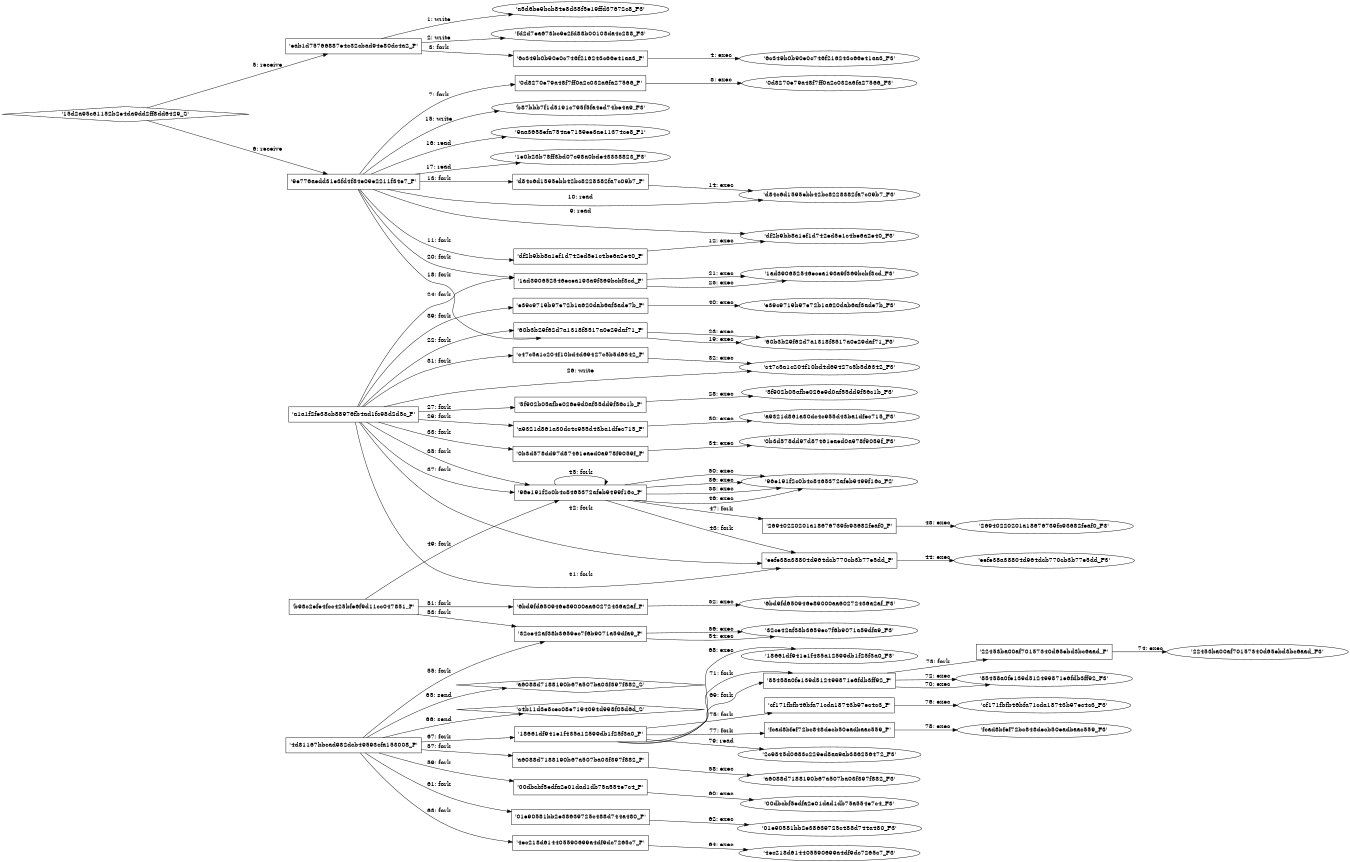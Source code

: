 digraph "D:\Learning\Paper\apt\基于CTI的攻击预警\Dataset\攻击图\ASGfromALLCTI\SWEED Exposing years of Agent Tesla campaigns.dot" {
rankdir="LR"
size="9"
fixedsize="false"
splines="true"
nodesep=0.3
ranksep=0
fontsize=10
overlap="scalexy"
engine= "neato"
	"'a5d6be9bcb84e8d38f5e19ffd37672c8_F3'" [node_type=file shape=ellipse]
	"'eab1d75766887e4c32cbad94e80dc4a2_P'" [node_type=Process shape=box]
	"'eab1d75766887e4c32cbad94e80dc4a2_P'" -> "'a5d6be9bcb84e8d38f5e19ffd37672c8_F3'" [label="1: write"]
	"'fd2d7ea673bc9e2fd88b00108da4c288_F3'" [node_type=file shape=ellipse]
	"'eab1d75766887e4c32cbad94e80dc4a2_P'" [node_type=Process shape=box]
	"'eab1d75766887e4c32cbad94e80dc4a2_P'" -> "'fd2d7ea673bc9e2fd88b00108da4c288_F3'" [label="2: write"]
	"'eab1d75766887e4c32cbad94e80dc4a2_P'" [node_type=Process shape=box]
	"'6c349b0b90e0c746f216243c66e41aa3_P'" [node_type=Process shape=box]
	"'eab1d75766887e4c32cbad94e80dc4a2_P'" -> "'6c349b0b90e0c746f216243c66e41aa3_P'" [label="3: fork"]
	"'6c349b0b90e0c746f216243c66e41aa3_P'" [node_type=Process shape=box]
	"'6c349b0b90e0c746f216243c66e41aa3_F3'" [node_type=File shape=ellipse]
	"'6c349b0b90e0c746f216243c66e41aa3_P'" -> "'6c349b0b90e0c746f216243c66e41aa3_F3'" [label="4: exec"]
	"'eab1d75766887e4c32cbad94e80dc4a2_P'" [node_type=Process shape=box]
	"'15d2a95c61152b2e4da9dd2ff8dd6429_S'" [node_type=Socket shape=diamond]
	"'15d2a95c61152b2e4da9dd2ff8dd6429_S'" -> "'eab1d75766887e4c32cbad94e80dc4a2_P'" [label="5: receive"]
	"'9e776aedd31e3fd4f84e09e2211f34e7_P'" [node_type=Process shape=box]
	"'15d2a95c61152b2e4da9dd2ff8dd6429_S'" [node_type=Socket shape=diamond]
	"'15d2a95c61152b2e4da9dd2ff8dd6429_S'" -> "'9e776aedd31e3fd4f84e09e2211f34e7_P'" [label="6: receive"]
	"'9e776aedd31e3fd4f84e09e2211f34e7_P'" [node_type=Process shape=box]
	"'0d8270e79a48f7ff0a2c032a6fa27566_P'" [node_type=Process shape=box]
	"'9e776aedd31e3fd4f84e09e2211f34e7_P'" -> "'0d8270e79a48f7ff0a2c032a6fa27566_P'" [label="7: fork"]
	"'0d8270e79a48f7ff0a2c032a6fa27566_P'" [node_type=Process shape=box]
	"'0d8270e79a48f7ff0a2c032a6fa27566_F3'" [node_type=File shape=ellipse]
	"'0d8270e79a48f7ff0a2c032a6fa27566_P'" -> "'0d8270e79a48f7ff0a2c032a6fa27566_F3'" [label="8: exec"]
	"'df2b9bb8a1ef1d742ed5e1c4be6a2e40_F3'" [node_type=file shape=ellipse]
	"'9e776aedd31e3fd4f84e09e2211f34e7_P'" [node_type=Process shape=box]
	"'9e776aedd31e3fd4f84e09e2211f34e7_P'" -> "'df2b9bb8a1ef1d742ed5e1c4be6a2e40_F3'" [label="9: read"]
	"'d84c6d1595ebb42bc8228382fa7c09b7_F3'" [node_type=file shape=ellipse]
	"'9e776aedd31e3fd4f84e09e2211f34e7_P'" [node_type=Process shape=box]
	"'9e776aedd31e3fd4f84e09e2211f34e7_P'" -> "'d84c6d1595ebb42bc8228382fa7c09b7_F3'" [label="10: read"]
	"'9e776aedd31e3fd4f84e09e2211f34e7_P'" [node_type=Process shape=box]
	"'df2b9bb8a1ef1d742ed5e1c4be6a2e40_P'" [node_type=Process shape=box]
	"'9e776aedd31e3fd4f84e09e2211f34e7_P'" -> "'df2b9bb8a1ef1d742ed5e1c4be6a2e40_P'" [label="11: fork"]
	"'df2b9bb8a1ef1d742ed5e1c4be6a2e40_P'" [node_type=Process shape=box]
	"'df2b9bb8a1ef1d742ed5e1c4be6a2e40_F3'" [node_type=File shape=ellipse]
	"'df2b9bb8a1ef1d742ed5e1c4be6a2e40_P'" -> "'df2b9bb8a1ef1d742ed5e1c4be6a2e40_F3'" [label="12: exec"]
	"'9e776aedd31e3fd4f84e09e2211f34e7_P'" [node_type=Process shape=box]
	"'d84c6d1595ebb42bc8228382fa7c09b7_P'" [node_type=Process shape=box]
	"'9e776aedd31e3fd4f84e09e2211f34e7_P'" -> "'d84c6d1595ebb42bc8228382fa7c09b7_P'" [label="13: fork"]
	"'d84c6d1595ebb42bc8228382fa7c09b7_P'" [node_type=Process shape=box]
	"'d84c6d1595ebb42bc8228382fa7c09b7_F3'" [node_type=File shape=ellipse]
	"'d84c6d1595ebb42bc8228382fa7c09b7_P'" -> "'d84c6d1595ebb42bc8228382fa7c09b7_F3'" [label="14: exec"]
	"'b87bbb7f1d5191c795f5fa4ed74be4a9_F3'" [node_type=file shape=ellipse]
	"'9e776aedd31e3fd4f84e09e2211f34e7_P'" [node_type=Process shape=box]
	"'9e776aedd31e3fd4f84e09e2211f34e7_P'" -> "'b87bbb7f1d5191c795f5fa4ed74be4a9_F3'" [label="15: write"]
	"'9aa3658efa754ae7159ee3ae11374ce8_F1'" [node_type=file shape=ellipse]
	"'9e776aedd31e3fd4f84e09e2211f34e7_P'" [node_type=Process shape=box]
	"'9e776aedd31e3fd4f84e09e2211f34e7_P'" -> "'9aa3658efa754ae7159ee3ae11374ce8_F1'" [label="16: read"]
	"'1e0b23b78ff3bd07c98a0bde43338823_F3'" [node_type=file shape=ellipse]
	"'9e776aedd31e3fd4f84e09e2211f34e7_P'" [node_type=Process shape=box]
	"'9e776aedd31e3fd4f84e09e2211f34e7_P'" -> "'1e0b23b78ff3bd07c98a0bde43338823_F3'" [label="17: read"]
	"'9e776aedd31e3fd4f84e09e2211f34e7_P'" [node_type=Process shape=box]
	"'60b3b29f62d7a1318f8517a0e29daf71_P'" [node_type=Process shape=box]
	"'9e776aedd31e3fd4f84e09e2211f34e7_P'" -> "'60b3b29f62d7a1318f8517a0e29daf71_P'" [label="18: fork"]
	"'60b3b29f62d7a1318f8517a0e29daf71_P'" [node_type=Process shape=box]
	"'60b3b29f62d7a1318f8517a0e29daf71_F3'" [node_type=File shape=ellipse]
	"'60b3b29f62d7a1318f8517a0e29daf71_P'" -> "'60b3b29f62d7a1318f8517a0e29daf71_F3'" [label="19: exec"]
	"'9e776aedd31e3fd4f84e09e2211f34e7_P'" [node_type=Process shape=box]
	"'1ad390652546ecea193a9f369bcbf3cd_P'" [node_type=Process shape=box]
	"'9e776aedd31e3fd4f84e09e2211f34e7_P'" -> "'1ad390652546ecea193a9f369bcbf3cd_P'" [label="20: fork"]
	"'1ad390652546ecea193a9f369bcbf3cd_P'" [node_type=Process shape=box]
	"'1ad390652546ecea193a9f369bcbf3cd_F3'" [node_type=File shape=ellipse]
	"'1ad390652546ecea193a9f369bcbf3cd_P'" -> "'1ad390652546ecea193a9f369bcbf3cd_F3'" [label="21: exec"]
	"'a1a1f2fe38cb88976fb4ad1fc98d2d5c_P'" [node_type=Process shape=box]
	"'60b3b29f62d7a1318f8517a0e29daf71_P'" [node_type=Process shape=box]
	"'a1a1f2fe38cb88976fb4ad1fc98d2d5c_P'" -> "'60b3b29f62d7a1318f8517a0e29daf71_P'" [label="22: fork"]
	"'60b3b29f62d7a1318f8517a0e29daf71_P'" [node_type=Process shape=box]
	"'60b3b29f62d7a1318f8517a0e29daf71_F3'" [node_type=File shape=ellipse]
	"'60b3b29f62d7a1318f8517a0e29daf71_P'" -> "'60b3b29f62d7a1318f8517a0e29daf71_F3'" [label="23: exec"]
	"'a1a1f2fe38cb88976fb4ad1fc98d2d5c_P'" [node_type=Process shape=box]
	"'1ad390652546ecea193a9f369bcbf3cd_P'" [node_type=Process shape=box]
	"'a1a1f2fe38cb88976fb4ad1fc98d2d5c_P'" -> "'1ad390652546ecea193a9f369bcbf3cd_P'" [label="24: fork"]
	"'1ad390652546ecea193a9f369bcbf3cd_P'" [node_type=Process shape=box]
	"'1ad390652546ecea193a9f369bcbf3cd_F3'" [node_type=File shape=ellipse]
	"'1ad390652546ecea193a9f369bcbf3cd_P'" -> "'1ad390652546ecea193a9f369bcbf3cd_F3'" [label="25: exec"]
	"'c47c5a1c204f10bd4d69427c5b5d6342_F3'" [node_type=file shape=ellipse]
	"'a1a1f2fe38cb88976fb4ad1fc98d2d5c_P'" [node_type=Process shape=box]
	"'a1a1f2fe38cb88976fb4ad1fc98d2d5c_P'" -> "'c47c5a1c204f10bd4d69427c5b5d6342_F3'" [label="26: write"]
	"'a1a1f2fe38cb88976fb4ad1fc98d2d5c_P'" [node_type=Process shape=box]
	"'5f902b05afbe026e9d0af55dd9f56c1b_P'" [node_type=Process shape=box]
	"'a1a1f2fe38cb88976fb4ad1fc98d2d5c_P'" -> "'5f902b05afbe026e9d0af55dd9f56c1b_P'" [label="27: fork"]
	"'5f902b05afbe026e9d0af55dd9f56c1b_P'" [node_type=Process shape=box]
	"'5f902b05afbe026e9d0af55dd9f56c1b_F3'" [node_type=File shape=ellipse]
	"'5f902b05afbe026e9d0af55dd9f56c1b_P'" -> "'5f902b05afbe026e9d0af55dd9f56c1b_F3'" [label="28: exec"]
	"'a1a1f2fe38cb88976fb4ad1fc98d2d5c_P'" [node_type=Process shape=box]
	"'a9321d861a30dc4c955d43ba1dfec715_P'" [node_type=Process shape=box]
	"'a1a1f2fe38cb88976fb4ad1fc98d2d5c_P'" -> "'a9321d861a30dc4c955d43ba1dfec715_P'" [label="29: fork"]
	"'a9321d861a30dc4c955d43ba1dfec715_P'" [node_type=Process shape=box]
	"'a9321d861a30dc4c955d43ba1dfec715_F3'" [node_type=File shape=ellipse]
	"'a9321d861a30dc4c955d43ba1dfec715_P'" -> "'a9321d861a30dc4c955d43ba1dfec715_F3'" [label="30: exec"]
	"'a1a1f2fe38cb88976fb4ad1fc98d2d5c_P'" [node_type=Process shape=box]
	"'c47c5a1c204f10bd4d69427c5b5d6342_P'" [node_type=Process shape=box]
	"'a1a1f2fe38cb88976fb4ad1fc98d2d5c_P'" -> "'c47c5a1c204f10bd4d69427c5b5d6342_P'" [label="31: fork"]
	"'c47c5a1c204f10bd4d69427c5b5d6342_P'" [node_type=Process shape=box]
	"'c47c5a1c204f10bd4d69427c5b5d6342_F3'" [node_type=File shape=ellipse]
	"'c47c5a1c204f10bd4d69427c5b5d6342_P'" -> "'c47c5a1c204f10bd4d69427c5b5d6342_F3'" [label="32: exec"]
	"'a1a1f2fe38cb88976fb4ad1fc98d2d5c_P'" [node_type=Process shape=box]
	"'0b3d578dd97d87461eaed0a978f9059f_P'" [node_type=Process shape=box]
	"'a1a1f2fe38cb88976fb4ad1fc98d2d5c_P'" -> "'0b3d578dd97d87461eaed0a978f9059f_P'" [label="33: fork"]
	"'0b3d578dd97d87461eaed0a978f9059f_P'" [node_type=Process shape=box]
	"'0b3d578dd97d87461eaed0a978f9059f_F3'" [node_type=File shape=ellipse]
	"'0b3d578dd97d87461eaed0a978f9059f_P'" -> "'0b3d578dd97d87461eaed0a978f9059f_F3'" [label="34: exec"]
	"'a1a1f2fe38cb88976fb4ad1fc98d2d5c_P'" [node_type=Process shape=box]
	"'96e191f2c0b4c8465372afeb9499f16c_P'" [node_type=Process shape=box]
	"'a1a1f2fe38cb88976fb4ad1fc98d2d5c_P'" -> "'96e191f2c0b4c8465372afeb9499f16c_P'" [label="35: fork"]
	"'96e191f2c0b4c8465372afeb9499f16c_P'" [node_type=Process shape=box]
	"'96e191f2c0b4c8465372afeb9499f16c_F2'" [node_type=File shape=ellipse]
	"'96e191f2c0b4c8465372afeb9499f16c_P'" -> "'96e191f2c0b4c8465372afeb9499f16c_F2'" [label="36: exec"]
	"'a1a1f2fe38cb88976fb4ad1fc98d2d5c_P'" [node_type=Process shape=box]
	"'96e191f2c0b4c8465372afeb9499f16c_P'" [node_type=Process shape=box]
	"'a1a1f2fe38cb88976fb4ad1fc98d2d5c_P'" -> "'96e191f2c0b4c8465372afeb9499f16c_P'" [label="37: fork"]
	"'96e191f2c0b4c8465372afeb9499f16c_P'" [node_type=Process shape=box]
	"'96e191f2c0b4c8465372afeb9499f16c_F2'" [node_type=File shape=ellipse]
	"'96e191f2c0b4c8465372afeb9499f16c_P'" -> "'96e191f2c0b4c8465372afeb9499f16c_F2'" [label="38: exec"]
	"'a1a1f2fe38cb88976fb4ad1fc98d2d5c_P'" [node_type=Process shape=box]
	"'e39c9719b97e72b1a620dab6af3ade7b_P'" [node_type=Process shape=box]
	"'a1a1f2fe38cb88976fb4ad1fc98d2d5c_P'" -> "'e39c9719b97e72b1a620dab6af3ade7b_P'" [label="39: fork"]
	"'e39c9719b97e72b1a620dab6af3ade7b_P'" [node_type=Process shape=box]
	"'e39c9719b97e72b1a620dab6af3ade7b_F3'" [node_type=File shape=ellipse]
	"'e39c9719b97e72b1a620dab6af3ade7b_P'" -> "'e39c9719b97e72b1a620dab6af3ade7b_F3'" [label="40: exec"]
	"'a1a1f2fe38cb88976fb4ad1fc98d2d5c_P'" [node_type=Process shape=box]
	"'eefe38a38804d964dcb770cb3b77e5dd_P'" [node_type=Process shape=box]
	"'a1a1f2fe38cb88976fb4ad1fc98d2d5c_P'" -> "'eefe38a38804d964dcb770cb3b77e5dd_P'" [label="41: fork"]
	"'a1a1f2fe38cb88976fb4ad1fc98d2d5c_P'" [node_type=Process shape=box]
	"'eefe38a38804d964dcb770cb3b77e5dd_P'" [node_type=Process shape=box]
	"'a1a1f2fe38cb88976fb4ad1fc98d2d5c_P'" -> "'eefe38a38804d964dcb770cb3b77e5dd_P'" [label="42: fork"]
	"'96e191f2c0b4c8465372afeb9499f16c_P'" [node_type=Process shape=box]
	"'eefe38a38804d964dcb770cb3b77e5dd_P'" [node_type=Process shape=box]
	"'96e191f2c0b4c8465372afeb9499f16c_P'" -> "'eefe38a38804d964dcb770cb3b77e5dd_P'" [label="43: fork"]
	"'eefe38a38804d964dcb770cb3b77e5dd_P'" [node_type=Process shape=box]
	"'eefe38a38804d964dcb770cb3b77e5dd_F3'" [node_type=File shape=ellipse]
	"'eefe38a38804d964dcb770cb3b77e5dd_P'" -> "'eefe38a38804d964dcb770cb3b77e5dd_F3'" [label="44: exec"]
	"'96e191f2c0b4c8465372afeb9499f16c_P'" [node_type=Process shape=box]
	"'96e191f2c0b4c8465372afeb9499f16c_P'" [node_type=Process shape=box]
	"'96e191f2c0b4c8465372afeb9499f16c_P'" -> "'96e191f2c0b4c8465372afeb9499f16c_P'" [label="45: fork"]
	"'96e191f2c0b4c8465372afeb9499f16c_P'" [node_type=Process shape=box]
	"'96e191f2c0b4c8465372afeb9499f16c_F2'" [node_type=File shape=ellipse]
	"'96e191f2c0b4c8465372afeb9499f16c_P'" -> "'96e191f2c0b4c8465372afeb9499f16c_F2'" [label="46: exec"]
	"'96e191f2c0b4c8465372afeb9499f16c_P'" [node_type=Process shape=box]
	"'26940220201a18676739fc93682feaf0_P'" [node_type=Process shape=box]
	"'96e191f2c0b4c8465372afeb9499f16c_P'" -> "'26940220201a18676739fc93682feaf0_P'" [label="47: fork"]
	"'26940220201a18676739fc93682feaf0_P'" [node_type=Process shape=box]
	"'26940220201a18676739fc93682feaf0_F3'" [node_type=File shape=ellipse]
	"'26940220201a18676739fc93682feaf0_P'" -> "'26940220201a18676739fc93682feaf0_F3'" [label="48: exec"]
	"'b98c2efe4fcc425bfe6f9d11cc047851_P'" [node_type=Process shape=box]
	"'96e191f2c0b4c8465372afeb9499f16c_P'" [node_type=Process shape=box]
	"'b98c2efe4fcc425bfe6f9d11cc047851_P'" -> "'96e191f2c0b4c8465372afeb9499f16c_P'" [label="49: fork"]
	"'96e191f2c0b4c8465372afeb9499f16c_P'" [node_type=Process shape=box]
	"'96e191f2c0b4c8465372afeb9499f16c_F2'" [node_type=File shape=ellipse]
	"'96e191f2c0b4c8465372afeb9499f16c_P'" -> "'96e191f2c0b4c8465372afeb9499f16c_F2'" [label="50: exec"]
	"'b98c2efe4fcc425bfe6f9d11cc047851_P'" [node_type=Process shape=box]
	"'6bd9fd650946e89000aa60272436a2af_P'" [node_type=Process shape=box]
	"'b98c2efe4fcc425bfe6f9d11cc047851_P'" -> "'6bd9fd650946e89000aa60272436a2af_P'" [label="51: fork"]
	"'6bd9fd650946e89000aa60272436a2af_P'" [node_type=Process shape=box]
	"'6bd9fd650946e89000aa60272436a2af_F3'" [node_type=File shape=ellipse]
	"'6bd9fd650946e89000aa60272436a2af_P'" -> "'6bd9fd650946e89000aa60272436a2af_F3'" [label="52: exec"]
	"'b98c2efe4fcc425bfe6f9d11cc047851_P'" [node_type=Process shape=box]
	"'32ce42af38b3659ec7f6b9071a59dfa9_P'" [node_type=Process shape=box]
	"'b98c2efe4fcc425bfe6f9d11cc047851_P'" -> "'32ce42af38b3659ec7f6b9071a59dfa9_P'" [label="53: fork"]
	"'32ce42af38b3659ec7f6b9071a59dfa9_P'" [node_type=Process shape=box]
	"'32ce42af38b3659ec7f6b9071a59dfa9_F3'" [node_type=File shape=ellipse]
	"'32ce42af38b3659ec7f6b9071a59dfa9_P'" -> "'32ce42af38b3659ec7f6b9071a59dfa9_F3'" [label="54: exec"]
	"'4d81167bbcad982dcb49593cfa153008_P'" [node_type=Process shape=box]
	"'32ce42af38b3659ec7f6b9071a59dfa9_P'" [node_type=Process shape=box]
	"'4d81167bbcad982dcb49593cfa153008_P'" -> "'32ce42af38b3659ec7f6b9071a59dfa9_P'" [label="55: fork"]
	"'32ce42af38b3659ec7f6b9071a59dfa9_P'" [node_type=Process shape=box]
	"'32ce42af38b3659ec7f6b9071a59dfa9_F3'" [node_type=File shape=ellipse]
	"'32ce42af38b3659ec7f6b9071a59dfa9_P'" -> "'32ce42af38b3659ec7f6b9071a59dfa9_F3'" [label="56: exec"]
	"'4d81167bbcad982dcb49593cfa153008_P'" [node_type=Process shape=box]
	"'a6088d7188190b67a507ba03f397f882_P'" [node_type=Process shape=box]
	"'4d81167bbcad982dcb49593cfa153008_P'" -> "'a6088d7188190b67a507ba03f397f882_P'" [label="57: fork"]
	"'a6088d7188190b67a507ba03f397f882_P'" [node_type=Process shape=box]
	"'a6088d7188190b67a507ba03f397f882_F3'" [node_type=File shape=ellipse]
	"'a6088d7188190b67a507ba03f397f882_P'" -> "'a6088d7188190b67a507ba03f397f882_F3'" [label="58: exec"]
	"'4d81167bbcad982dcb49593cfa153008_P'" [node_type=Process shape=box]
	"'00dbcbf5edfa2e01dad1db75a554e7c4_P'" [node_type=Process shape=box]
	"'4d81167bbcad982dcb49593cfa153008_P'" -> "'00dbcbf5edfa2e01dad1db75a554e7c4_P'" [label="59: fork"]
	"'00dbcbf5edfa2e01dad1db75a554e7c4_P'" [node_type=Process shape=box]
	"'00dbcbf5edfa2e01dad1db75a554e7c4_F3'" [node_type=File shape=ellipse]
	"'00dbcbf5edfa2e01dad1db75a554e7c4_P'" -> "'00dbcbf5edfa2e01dad1db75a554e7c4_F3'" [label="60: exec"]
	"'4d81167bbcad982dcb49593cfa153008_P'" [node_type=Process shape=box]
	"'01e90581bb2e38639725c488d744a480_P'" [node_type=Process shape=box]
	"'4d81167bbcad982dcb49593cfa153008_P'" -> "'01e90581bb2e38639725c488d744a480_P'" [label="61: fork"]
	"'01e90581bb2e38639725c488d744a480_P'" [node_type=Process shape=box]
	"'01e90581bb2e38639725c488d744a480_F3'" [node_type=File shape=ellipse]
	"'01e90581bb2e38639725c488d744a480_P'" -> "'01e90581bb2e38639725c488d744a480_F3'" [label="62: exec"]
	"'4d81167bbcad982dcb49593cfa153008_P'" [node_type=Process shape=box]
	"'4ec218d614405590699a4df9dc7265c7_P'" [node_type=Process shape=box]
	"'4d81167bbcad982dcb49593cfa153008_P'" -> "'4ec218d614405590699a4df9dc7265c7_P'" [label="63: fork"]
	"'4ec218d614405590699a4df9dc7265c7_P'" [node_type=Process shape=box]
	"'4ec218d614405590699a4df9dc7265c7_F3'" [node_type=File shape=ellipse]
	"'4ec218d614405590699a4df9dc7265c7_P'" -> "'4ec218d614405590699a4df9dc7265c7_F3'" [label="64: exec"]
	"'a6088d7188190b67a507ba03f397f882_S'" [node_type=Socket shape=diamond]
	"'4d81167bbcad982dcb49593cfa153008_P'" [node_type=Process shape=box]
	"'4d81167bbcad982dcb49593cfa153008_P'" -> "'a6088d7188190b67a507ba03f397f882_S'" [label="65: send"]
	"'c4b11d3e8cec08e7194094d998f05d6d_S'" [node_type=Socket shape=diamond]
	"'4d81167bbcad982dcb49593cfa153008_P'" [node_type=Process shape=box]
	"'4d81167bbcad982dcb49593cfa153008_P'" -> "'c4b11d3e8cec08e7194094d998f05d6d_S'" [label="66: send"]
	"'4d81167bbcad982dcb49593cfa153008_P'" [node_type=Process shape=box]
	"'18661df941e1f435a12599db1f25f3a0_P'" [node_type=Process shape=box]
	"'4d81167bbcad982dcb49593cfa153008_P'" -> "'18661df941e1f435a12599db1f25f3a0_P'" [label="67: fork"]
	"'18661df941e1f435a12599db1f25f3a0_P'" [node_type=Process shape=box]
	"'18661df941e1f435a12599db1f25f3a0_F3'" [node_type=File shape=ellipse]
	"'18661df941e1f435a12599db1f25f3a0_P'" -> "'18661df941e1f435a12599db1f25f3a0_F3'" [label="68: exec"]
	"'18661df941e1f435a12599db1f25f3a0_P'" [node_type=Process shape=box]
	"'85458a0fe139d512499871e6fdb3ff92_P'" [node_type=Process shape=box]
	"'18661df941e1f435a12599db1f25f3a0_P'" -> "'85458a0fe139d512499871e6fdb3ff92_P'" [label="69: fork"]
	"'85458a0fe139d512499871e6fdb3ff92_P'" [node_type=Process shape=box]
	"'85458a0fe139d512499871e6fdb3ff92_F3'" [node_type=File shape=ellipse]
	"'85458a0fe139d512499871e6fdb3ff92_P'" -> "'85458a0fe139d512499871e6fdb3ff92_F3'" [label="70: exec"]
	"'18661df941e1f435a12599db1f25f3a0_P'" [node_type=Process shape=box]
	"'85458a0fe139d512499871e6fdb3ff92_P'" [node_type=Process shape=box]
	"'18661df941e1f435a12599db1f25f3a0_P'" -> "'85458a0fe139d512499871e6fdb3ff92_P'" [label="71: fork"]
	"'85458a0fe139d512499871e6fdb3ff92_P'" [node_type=Process shape=box]
	"'85458a0fe139d512499871e6fdb3ff92_F3'" [node_type=File shape=ellipse]
	"'85458a0fe139d512499871e6fdb3ff92_P'" -> "'85458a0fe139d512499871e6fdb3ff92_F3'" [label="72: exec"]
	"'85458a0fe139d512499871e6fdb3ff92_P'" [node_type=Process shape=box]
	"'22453ba00af70157340d65ebd3bc6aad_P'" [node_type=Process shape=box]
	"'85458a0fe139d512499871e6fdb3ff92_P'" -> "'22453ba00af70157340d65ebd3bc6aad_P'" [label="73: fork"]
	"'22453ba00af70157340d65ebd3bc6aad_P'" [node_type=Process shape=box]
	"'22453ba00af70157340d65ebd3bc6aad_F3'" [node_type=File shape=ellipse]
	"'22453ba00af70157340d65ebd3bc6aad_P'" -> "'22453ba00af70157340d65ebd3bc6aad_F3'" [label="74: exec"]
	"'18661df941e1f435a12599db1f25f3a0_P'" [node_type=Process shape=box]
	"'cf171fbfb46bfa71cda18743b97ec4c3_P'" [node_type=Process shape=box]
	"'18661df941e1f435a12599db1f25f3a0_P'" -> "'cf171fbfb46bfa71cda18743b97ec4c3_P'" [label="75: fork"]
	"'cf171fbfb46bfa71cda18743b97ec4c3_P'" [node_type=Process shape=box]
	"'cf171fbfb46bfa71cda18743b97ec4c3_F3'" [node_type=File shape=ellipse]
	"'cf171fbfb46bfa71cda18743b97ec4c3_P'" -> "'cf171fbfb46bfa71cda18743b97ec4c3_F3'" [label="76: exec"]
	"'18661df941e1f435a12599db1f25f3a0_P'" [node_type=Process shape=box]
	"'fcad8bfef72bc848decb50eadbaac559_P'" [node_type=Process shape=box]
	"'18661df941e1f435a12599db1f25f3a0_P'" -> "'fcad8bfef72bc848decb50eadbaac559_P'" [label="77: fork"]
	"'fcad8bfef72bc848decb50eadbaac559_P'" [node_type=Process shape=box]
	"'fcad8bfef72bc848decb50eadbaac559_F3'" [node_type=File shape=ellipse]
	"'fcad8bfef72bc848decb50eadbaac559_P'" -> "'fcad8bfef72bc848decb50eadbaac559_F3'" [label="78: exec"]
	"'2c9845d0683c229ed8aa9ab386256472_F3'" [node_type=file shape=ellipse]
	"'18661df941e1f435a12599db1f25f3a0_P'" [node_type=Process shape=box]
	"'18661df941e1f435a12599db1f25f3a0_P'" -> "'2c9845d0683c229ed8aa9ab386256472_F3'" [label="79: read"]
}
